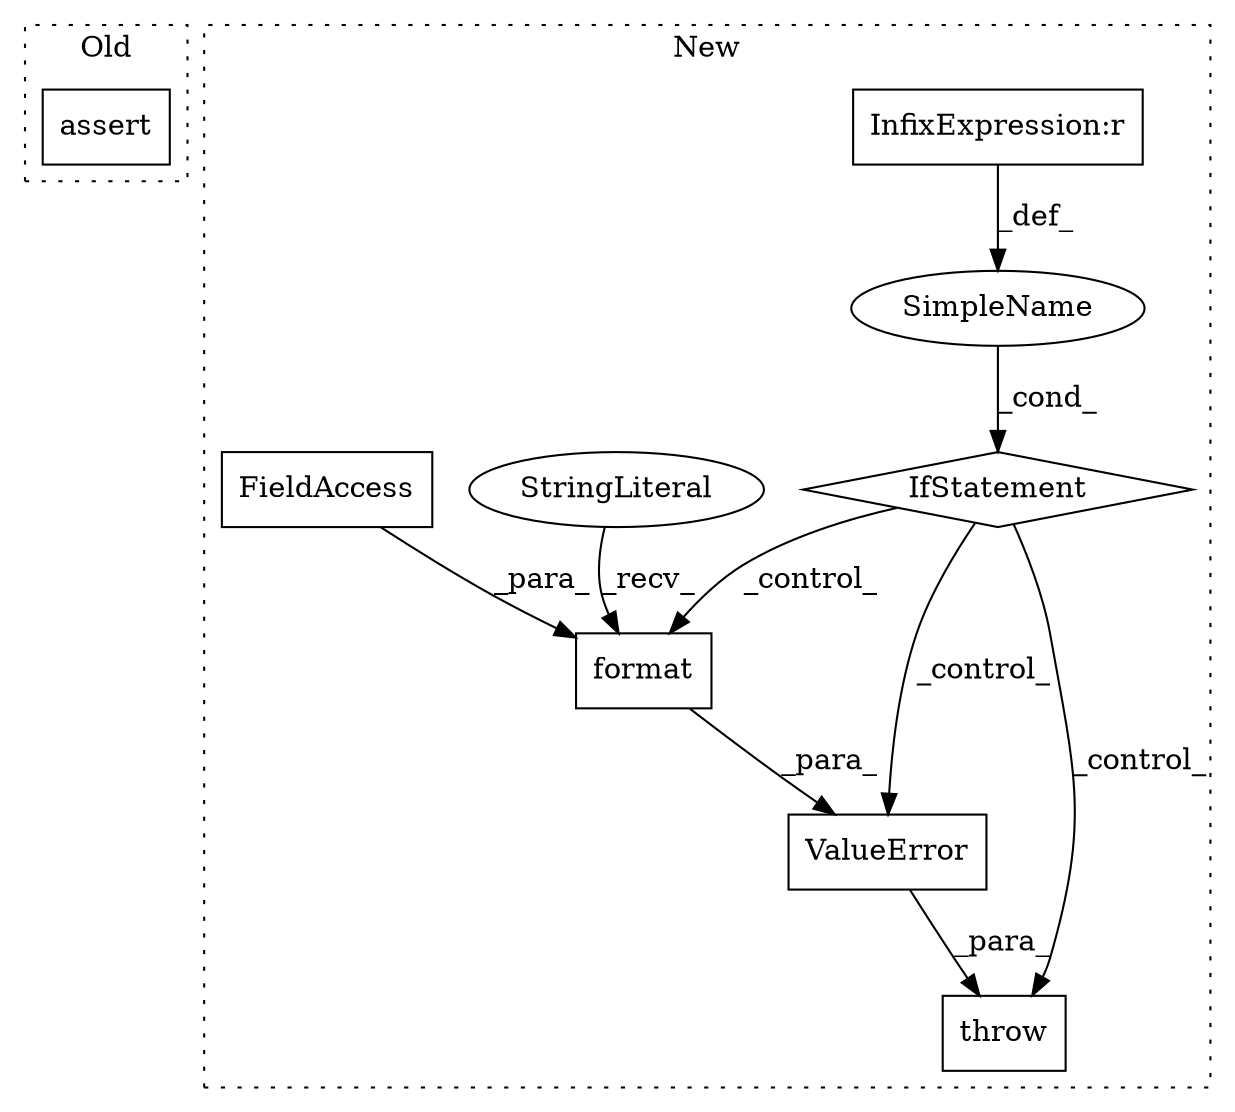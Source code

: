 digraph G {
subgraph cluster0 {
1 [label="assert" a="6" s="7756" l="7" shape="box"];
label = "Old";
style="dotted";
}
subgraph cluster1 {
2 [label="format" a="32" s="7986,8029" l="7,1" shape="box"];
3 [label="IfStatement" a="25" s="7848,7876" l="4,2" shape="diamond"];
4 [label="SimpleName" a="42" s="" l="" shape="ellipse"];
5 [label="throw" a="53" s="7886" l="6" shape="box"];
6 [label="ValueError" a="32" s="7892,8030" l="11,1" shape="box"];
7 [label="StringLiteral" a="45" s="7903" l="82" shape="ellipse"];
8 [label="InfixExpression:r" a="27" s="7871" l="4" shape="box"];
9 [label="FieldAccess" a="22" s="8011" l="18" shape="box"];
label = "New";
style="dotted";
}
2 -> 6 [label="_para_"];
3 -> 5 [label="_control_"];
3 -> 6 [label="_control_"];
3 -> 2 [label="_control_"];
4 -> 3 [label="_cond_"];
6 -> 5 [label="_para_"];
7 -> 2 [label="_recv_"];
8 -> 4 [label="_def_"];
9 -> 2 [label="_para_"];
}